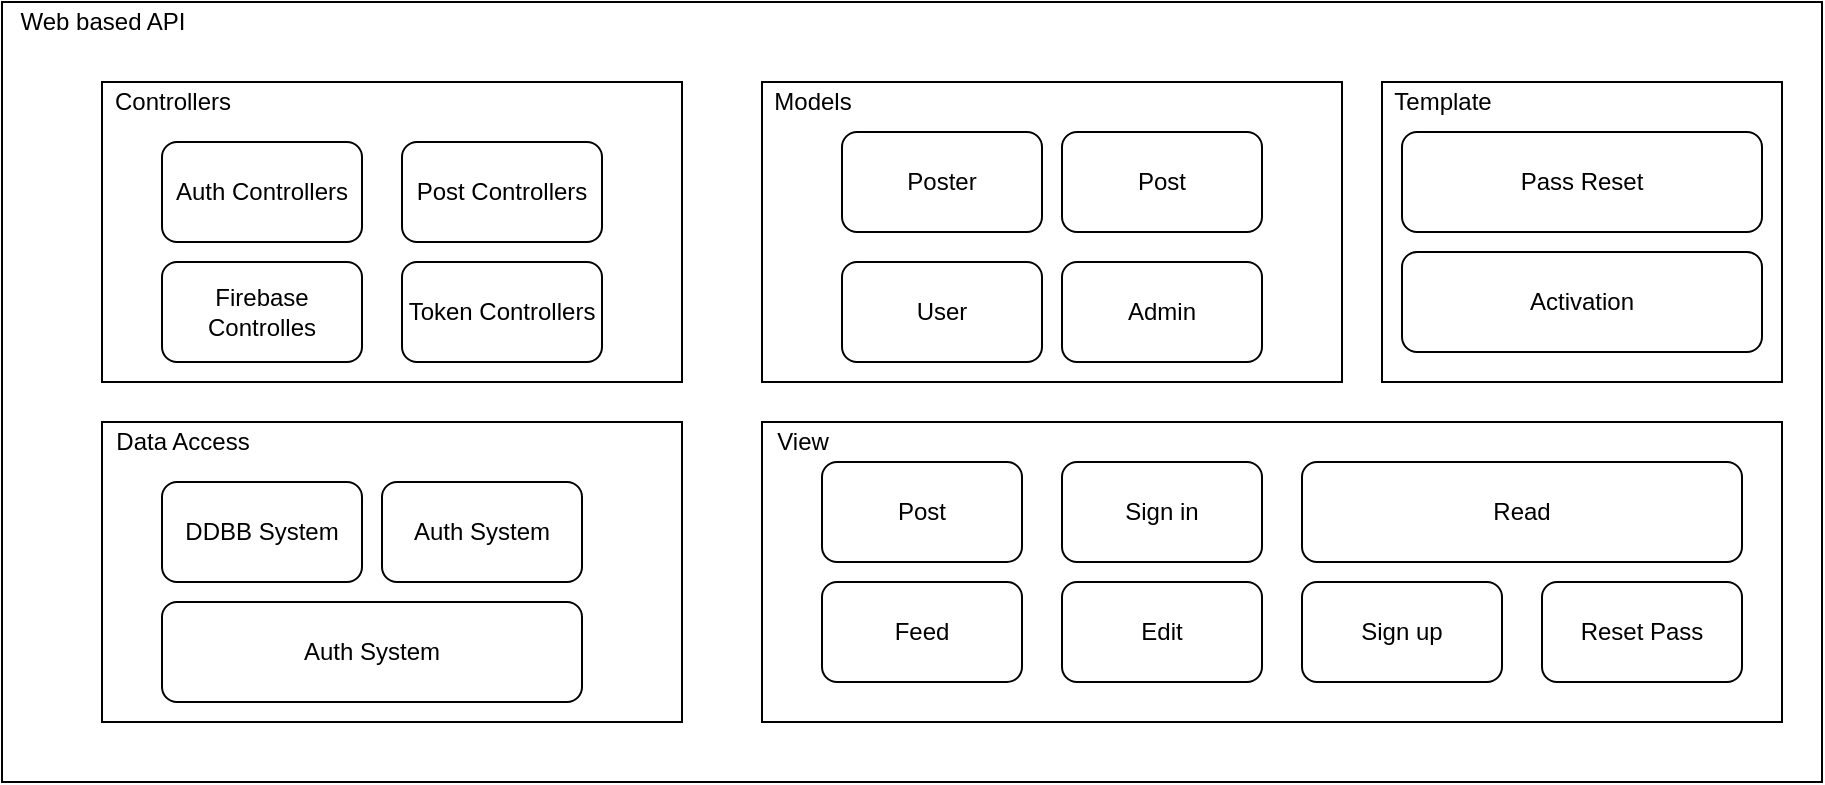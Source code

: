 <mxfile version="14.6.13" type="device"><diagram id="KIsJp9c2JzqWeaTfQSFo" name="Page-1"><mxGraphModel dx="1278" dy="948" grid="1" gridSize="10" guides="1" tooltips="1" connect="1" arrows="1" fold="1" page="1" pageScale="1" pageWidth="850" pageHeight="1100" math="0" shadow="0"><root><mxCell id="0"/><mxCell id="1" parent="0"/><mxCell id="8wnlv1VK79KA64QE_dpq-1" value="" style="rounded=0;whiteSpace=wrap;html=1;" vertex="1" parent="1"><mxGeometry x="50" y="80" width="910" height="390" as="geometry"/></mxCell><mxCell id="8wnlv1VK79KA64QE_dpq-2" value="" style="rounded=0;whiteSpace=wrap;html=1;" vertex="1" parent="1"><mxGeometry x="100" y="120" width="290" height="150" as="geometry"/></mxCell><mxCell id="8wnlv1VK79KA64QE_dpq-3" value="" style="rounded=0;whiteSpace=wrap;html=1;" vertex="1" parent="1"><mxGeometry x="430" y="120" width="290" height="150" as="geometry"/></mxCell><mxCell id="8wnlv1VK79KA64QE_dpq-4" value="" style="rounded=0;whiteSpace=wrap;html=1;" vertex="1" parent="1"><mxGeometry x="100" y="290" width="290" height="150" as="geometry"/></mxCell><mxCell id="8wnlv1VK79KA64QE_dpq-7" value="Firebase Controlles" style="rounded=1;whiteSpace=wrap;html=1;" vertex="1" parent="1"><mxGeometry x="130" y="210" width="100" height="50" as="geometry"/></mxCell><mxCell id="8wnlv1VK79KA64QE_dpq-8" value="User" style="rounded=1;whiteSpace=wrap;html=1;" vertex="1" parent="1"><mxGeometry x="470" y="210" width="100" height="50" as="geometry"/></mxCell><mxCell id="8wnlv1VK79KA64QE_dpq-9" value="Models" style="text;html=1;align=center;verticalAlign=middle;resizable=0;points=[];autosize=1;strokeColor=none;" vertex="1" parent="1"><mxGeometry x="430" y="120" width="50" height="20" as="geometry"/></mxCell><mxCell id="8wnlv1VK79KA64QE_dpq-10" value="Controllers" style="text;html=1;align=center;verticalAlign=middle;resizable=0;points=[];autosize=1;strokeColor=none;" vertex="1" parent="1"><mxGeometry x="100" y="120" width="70" height="20" as="geometry"/></mxCell><mxCell id="8wnlv1VK79KA64QE_dpq-12" value="Data Access" style="text;html=1;align=center;verticalAlign=middle;resizable=0;points=[];autosize=1;strokeColor=none;" vertex="1" parent="1"><mxGeometry x="100" y="290" width="80" height="20" as="geometry"/></mxCell><mxCell id="8wnlv1VK79KA64QE_dpq-13" value="Web based API" style="text;html=1;align=center;verticalAlign=middle;resizable=0;points=[];autosize=1;strokeColor=none;" vertex="1" parent="1"><mxGeometry x="50" y="80" width="100" height="20" as="geometry"/></mxCell><mxCell id="8wnlv1VK79KA64QE_dpq-14" value="Poster" style="rounded=1;whiteSpace=wrap;html=1;" vertex="1" parent="1"><mxGeometry x="470" y="145" width="100" height="50" as="geometry"/></mxCell><mxCell id="8wnlv1VK79KA64QE_dpq-15" value="Admin" style="rounded=1;whiteSpace=wrap;html=1;" vertex="1" parent="1"><mxGeometry x="580" y="210" width="100" height="50" as="geometry"/></mxCell><mxCell id="8wnlv1VK79KA64QE_dpq-19" value="" style="rounded=0;whiteSpace=wrap;html=1;" vertex="1" parent="1"><mxGeometry x="430" y="290" width="510" height="150" as="geometry"/></mxCell><mxCell id="8wnlv1VK79KA64QE_dpq-20" value="Feed" style="rounded=1;whiteSpace=wrap;html=1;" vertex="1" parent="1"><mxGeometry x="460" y="370" width="100" height="50" as="geometry"/></mxCell><mxCell id="8wnlv1VK79KA64QE_dpq-21" value="View" style="text;html=1;align=center;verticalAlign=middle;resizable=0;points=[];autosize=1;strokeColor=none;" vertex="1" parent="1"><mxGeometry x="430" y="290" width="40" height="20" as="geometry"/></mxCell><mxCell id="8wnlv1VK79KA64QE_dpq-22" value="Edit" style="rounded=1;whiteSpace=wrap;html=1;" vertex="1" parent="1"><mxGeometry x="580" y="370" width="100" height="50" as="geometry"/></mxCell><mxCell id="8wnlv1VK79KA64QE_dpq-23" value="Post" style="rounded=1;whiteSpace=wrap;html=1;" vertex="1" parent="1"><mxGeometry x="460" y="310" width="100" height="50" as="geometry"/></mxCell><mxCell id="8wnlv1VK79KA64QE_dpq-24" value="Sign in" style="rounded=1;whiteSpace=wrap;html=1;" vertex="1" parent="1"><mxGeometry x="580" y="310" width="100" height="50" as="geometry"/></mxCell><mxCell id="8wnlv1VK79KA64QE_dpq-25" value="Sign up" style="rounded=1;whiteSpace=wrap;html=1;" vertex="1" parent="1"><mxGeometry x="700" y="370" width="100" height="50" as="geometry"/></mxCell><mxCell id="8wnlv1VK79KA64QE_dpq-26" value="Read" style="rounded=1;whiteSpace=wrap;html=1;" vertex="1" parent="1"><mxGeometry x="700" y="310" width="220" height="50" as="geometry"/></mxCell><mxCell id="8wnlv1VK79KA64QE_dpq-27" value="Reset Pass" style="rounded=1;whiteSpace=wrap;html=1;" vertex="1" parent="1"><mxGeometry x="820" y="370" width="100" height="50" as="geometry"/></mxCell><mxCell id="8wnlv1VK79KA64QE_dpq-28" value="Post" style="rounded=1;whiteSpace=wrap;html=1;" vertex="1" parent="1"><mxGeometry x="580" y="145" width="100" height="50" as="geometry"/></mxCell><mxCell id="8wnlv1VK79KA64QE_dpq-29" value="" style="rounded=0;whiteSpace=wrap;html=1;" vertex="1" parent="1"><mxGeometry x="740" y="120" width="200" height="150" as="geometry"/></mxCell><mxCell id="8wnlv1VK79KA64QE_dpq-30" value="Pass Reset" style="rounded=1;whiteSpace=wrap;html=1;" vertex="1" parent="1"><mxGeometry x="750" y="145" width="180" height="50" as="geometry"/></mxCell><mxCell id="8wnlv1VK79KA64QE_dpq-31" value="Template" style="text;html=1;align=center;verticalAlign=middle;resizable=0;points=[];autosize=1;strokeColor=none;" vertex="1" parent="1"><mxGeometry x="740" y="120" width="60" height="20" as="geometry"/></mxCell><mxCell id="8wnlv1VK79KA64QE_dpq-32" value="Activation" style="rounded=1;whiteSpace=wrap;html=1;" vertex="1" parent="1"><mxGeometry x="750" y="205" width="180" height="50" as="geometry"/></mxCell><mxCell id="8wnlv1VK79KA64QE_dpq-33" value="DDBB System" style="rounded=1;whiteSpace=wrap;html=1;" vertex="1" parent="1"><mxGeometry x="130" y="320" width="100" height="50" as="geometry"/></mxCell><mxCell id="8wnlv1VK79KA64QE_dpq-34" value="Auth System" style="rounded=1;whiteSpace=wrap;html=1;" vertex="1" parent="1"><mxGeometry x="130" y="380" width="210" height="50" as="geometry"/></mxCell><mxCell id="8wnlv1VK79KA64QE_dpq-35" value="Auth System" style="rounded=1;whiteSpace=wrap;html=1;" vertex="1" parent="1"><mxGeometry x="240" y="320" width="100" height="50" as="geometry"/></mxCell><mxCell id="8wnlv1VK79KA64QE_dpq-36" value="Auth Controllers" style="rounded=1;whiteSpace=wrap;html=1;" vertex="1" parent="1"><mxGeometry x="130" y="150" width="100" height="50" as="geometry"/></mxCell><mxCell id="8wnlv1VK79KA64QE_dpq-37" value="Token Controllers" style="rounded=1;whiteSpace=wrap;html=1;" vertex="1" parent="1"><mxGeometry x="250" y="210" width="100" height="50" as="geometry"/></mxCell><mxCell id="8wnlv1VK79KA64QE_dpq-38" value="Post Controllers" style="rounded=1;whiteSpace=wrap;html=1;" vertex="1" parent="1"><mxGeometry x="250" y="150" width="100" height="50" as="geometry"/></mxCell></root></mxGraphModel></diagram></mxfile>